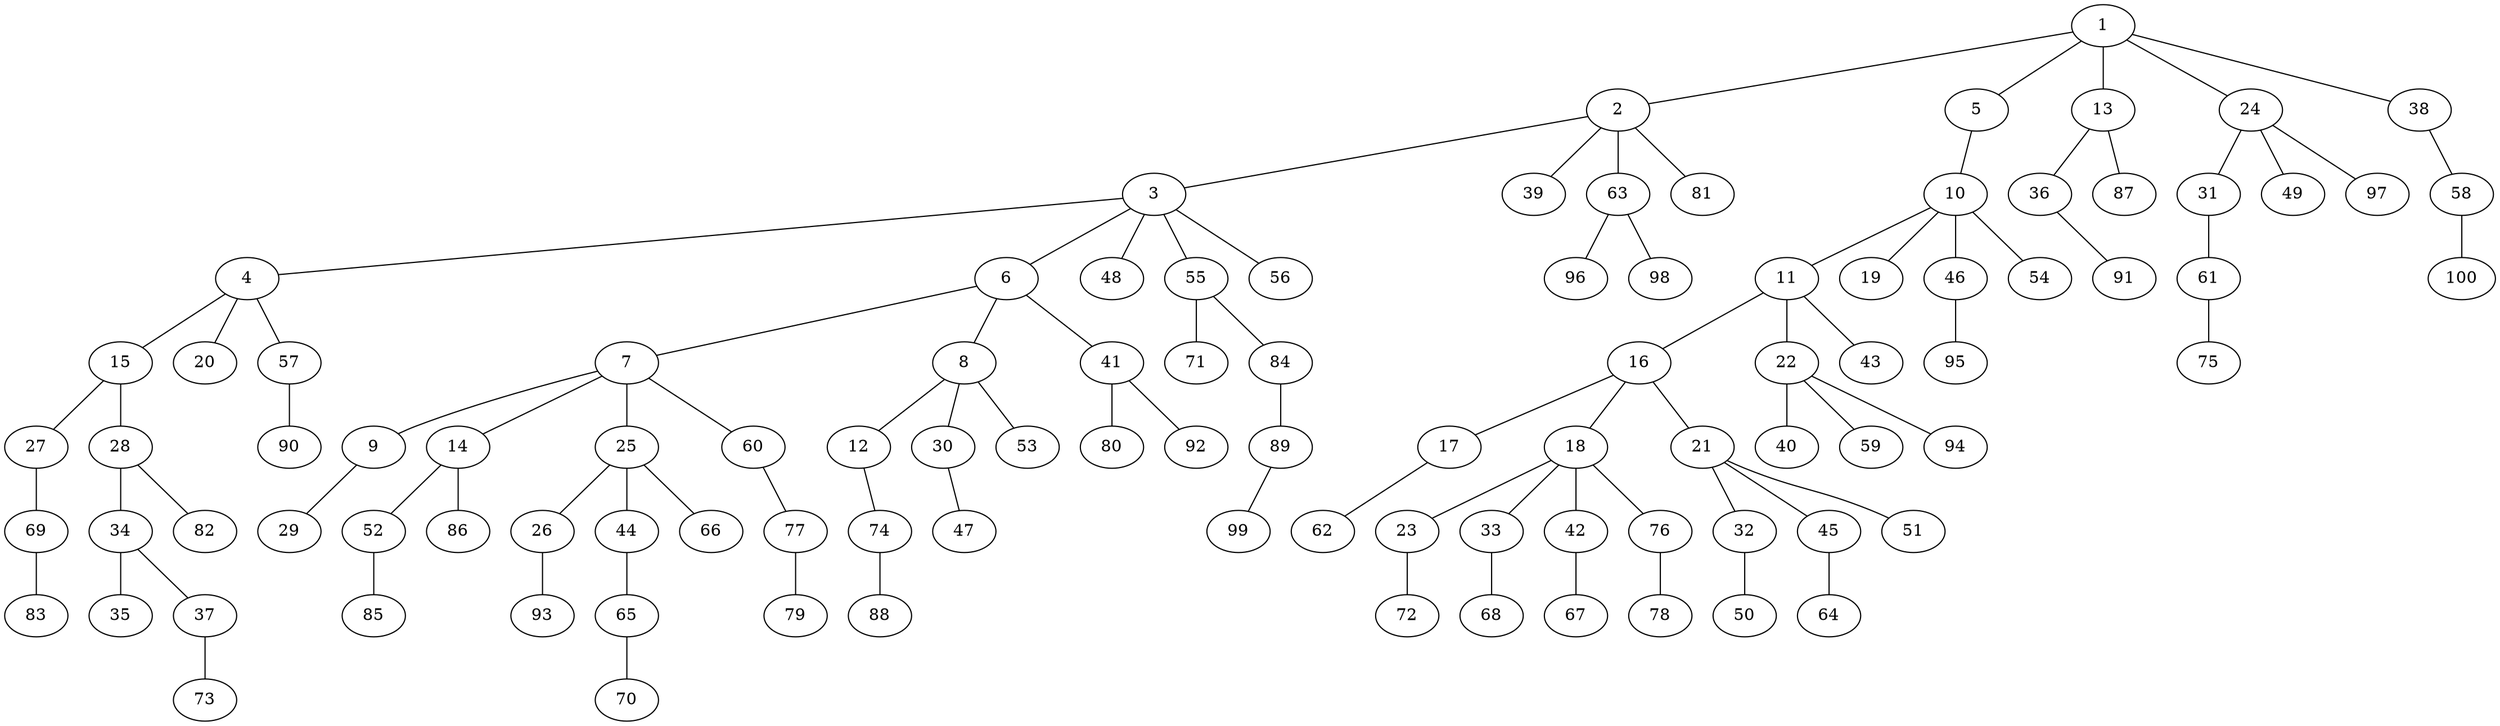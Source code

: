 graph graphname {1--2
1--5
1--13
1--24
1--38
2--3
2--39
2--63
2--81
3--4
3--6
3--48
3--55
3--56
4--15
4--20
4--57
5--10
6--7
6--8
6--41
7--9
7--14
7--25
7--60
8--12
8--30
8--53
9--29
10--11
10--19
10--46
10--54
11--16
11--22
11--43
12--74
13--36
13--87
14--52
14--86
15--27
15--28
16--17
16--18
16--21
17--62
18--23
18--33
18--42
18--76
21--32
21--45
21--51
22--40
22--59
22--94
23--72
24--31
24--49
24--97
25--26
25--44
25--66
26--93
27--69
28--34
28--82
30--47
31--61
32--50
33--68
34--35
34--37
36--91
37--73
38--58
41--80
41--92
42--67
44--65
45--64
46--95
52--85
55--71
55--84
57--90
58--100
60--77
61--75
63--96
63--98
65--70
69--83
74--88
76--78
77--79
84--89
89--99
}